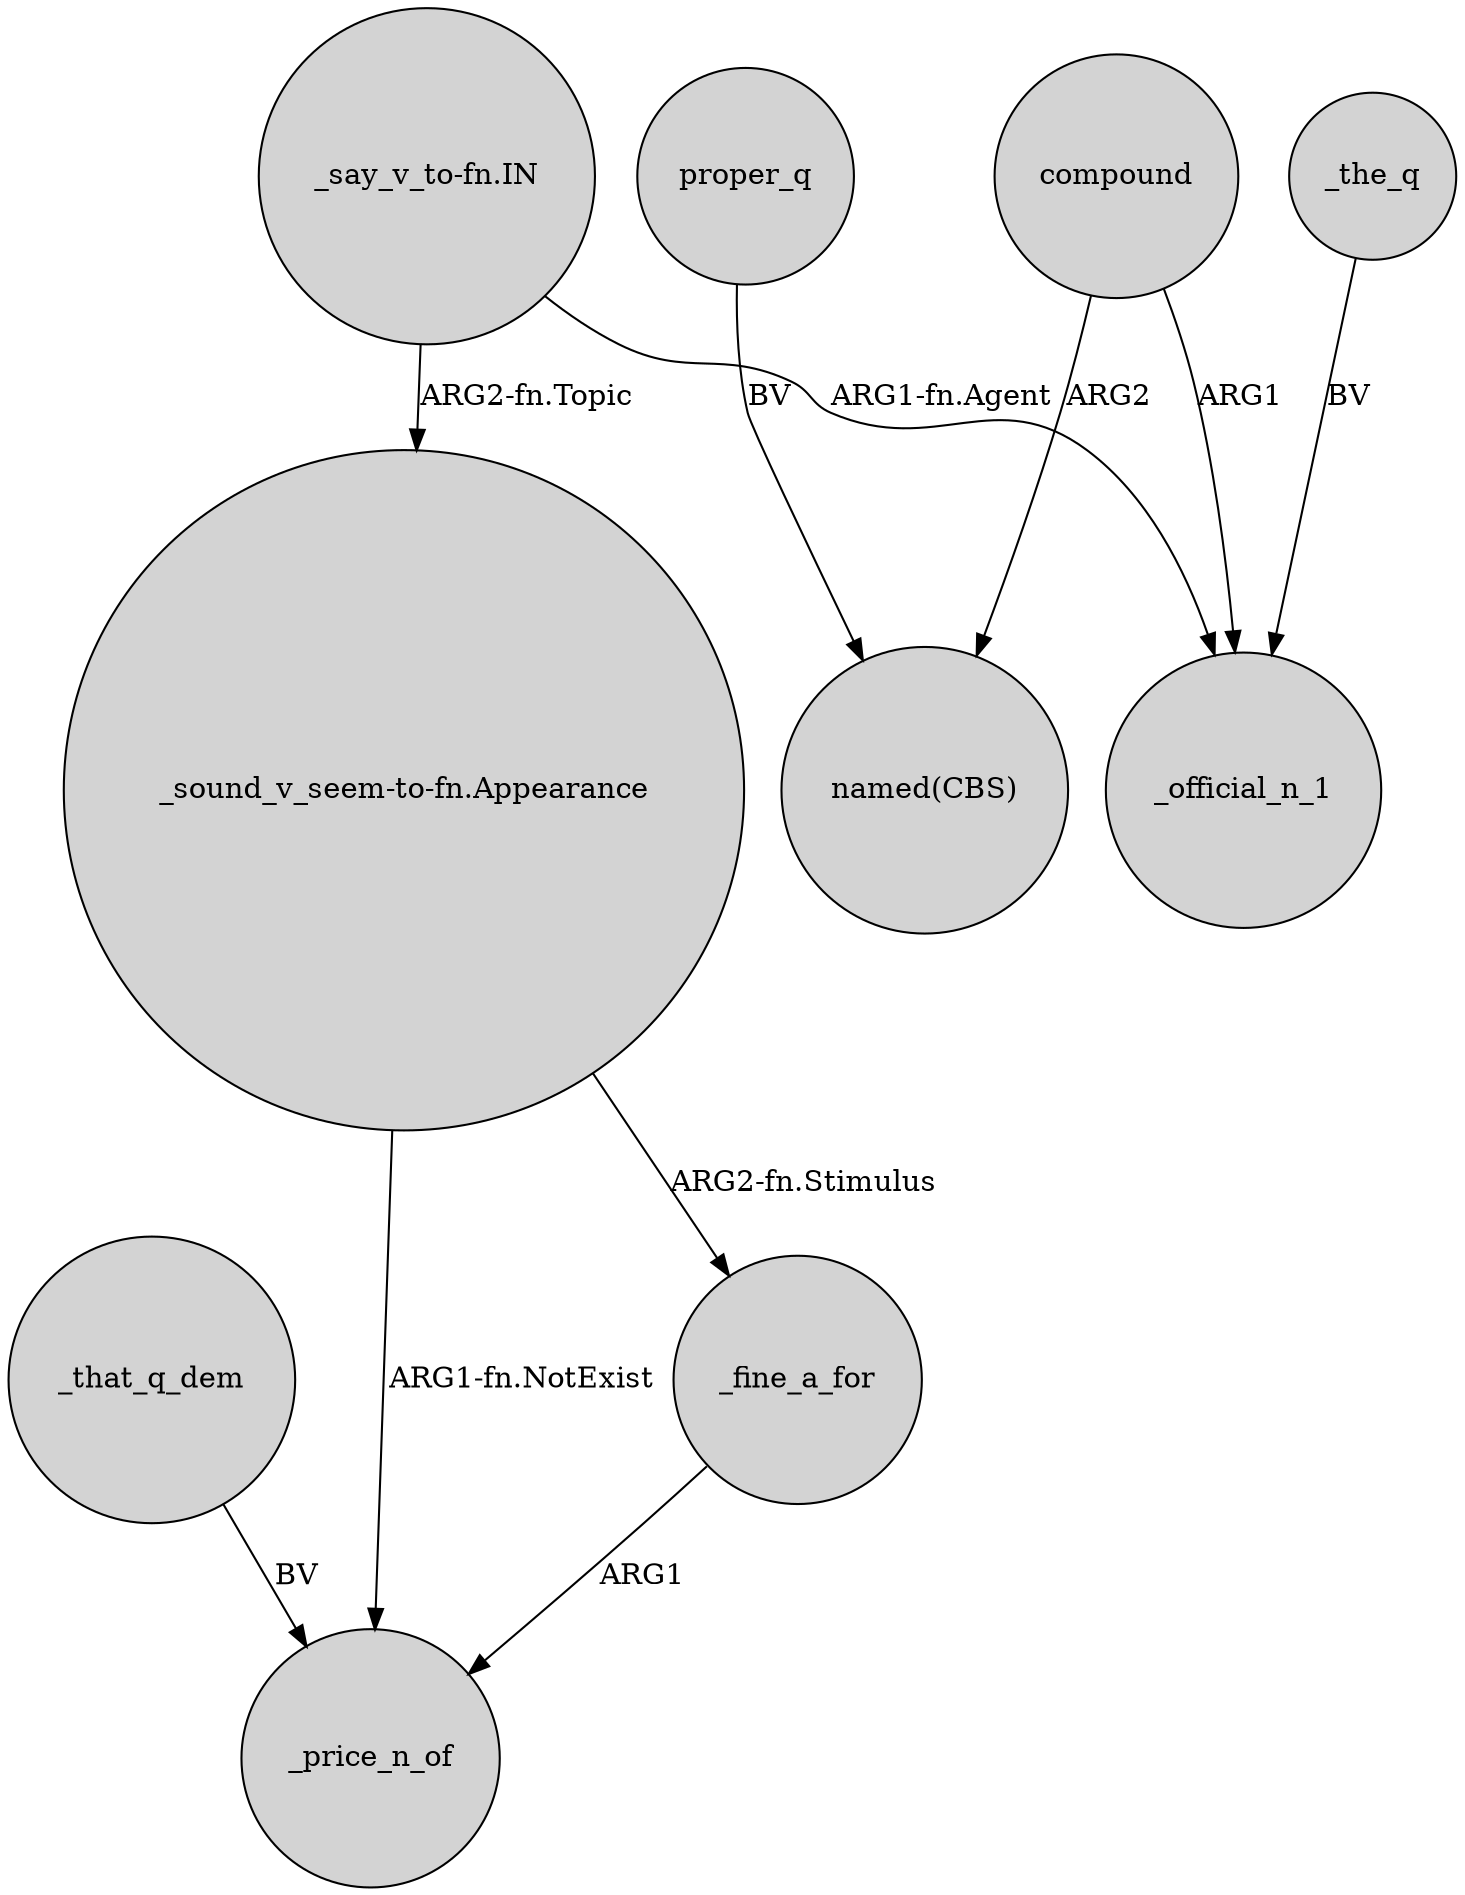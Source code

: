 digraph {
	node [shape=circle style=filled]
	compound -> _official_n_1 [label=ARG1]
	_that_q_dem -> _price_n_of [label=BV]
	compound -> "named(CBS)" [label=ARG2]
	"_sound_v_seem-to-fn.Appearance" -> _price_n_of [label="ARG1-fn.NotExist"]
	"_sound_v_seem-to-fn.Appearance" -> _fine_a_for [label="ARG2-fn.Stimulus"]
	"_say_v_to-fn.IN" -> "_sound_v_seem-to-fn.Appearance" [label="ARG2-fn.Topic"]
	_the_q -> _official_n_1 [label=BV]
	_fine_a_for -> _price_n_of [label=ARG1]
	proper_q -> "named(CBS)" [label=BV]
	"_say_v_to-fn.IN" -> _official_n_1 [label="ARG1-fn.Agent"]
}
